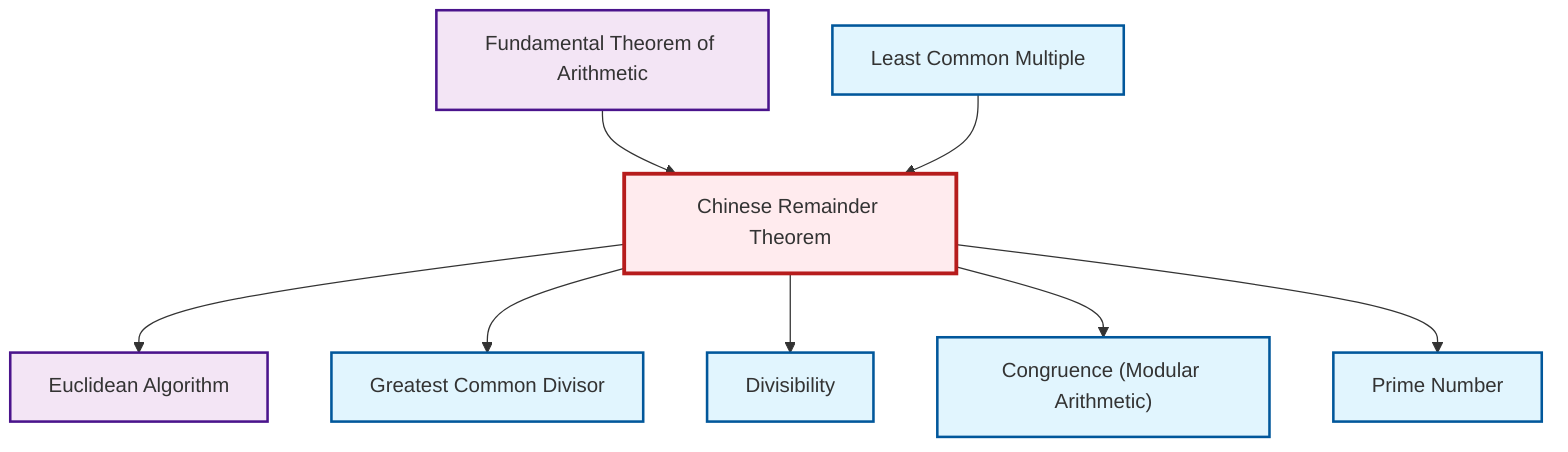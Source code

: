 graph TD
    classDef definition fill:#e1f5fe,stroke:#01579b,stroke-width:2px
    classDef theorem fill:#f3e5f5,stroke:#4a148c,stroke-width:2px
    classDef axiom fill:#fff3e0,stroke:#e65100,stroke-width:2px
    classDef example fill:#e8f5e9,stroke:#1b5e20,stroke-width:2px
    classDef current fill:#ffebee,stroke:#b71c1c,stroke-width:3px
    def-gcd["Greatest Common Divisor"]:::definition
    thm-euclidean-algorithm["Euclidean Algorithm"]:::theorem
    def-lcm["Least Common Multiple"]:::definition
    def-divisibility["Divisibility"]:::definition
    thm-fundamental-arithmetic["Fundamental Theorem of Arithmetic"]:::theorem
    def-congruence["Congruence (Modular Arithmetic)"]:::definition
    def-prime["Prime Number"]:::definition
    thm-chinese-remainder["Chinese Remainder Theorem"]:::theorem
    thm-chinese-remainder --> thm-euclidean-algorithm
    thm-fundamental-arithmetic --> thm-chinese-remainder
    thm-chinese-remainder --> def-gcd
    thm-chinese-remainder --> def-divisibility
    def-lcm --> thm-chinese-remainder
    thm-chinese-remainder --> def-congruence
    thm-chinese-remainder --> def-prime
    class thm-chinese-remainder current